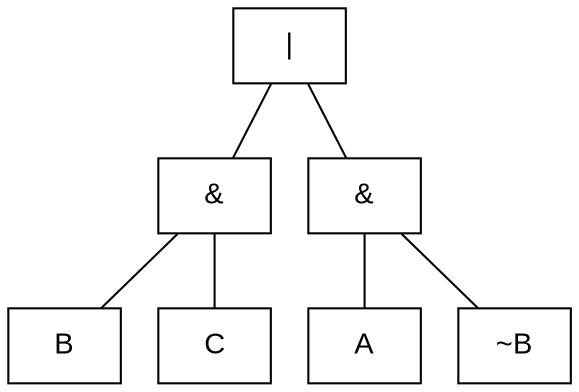 graph logic {
  node [ fontname = "Arial" shape=box ]
  node1 [label = "|"]
  node1 -- node2
  node1 -- node3
  node1 [label = "|"]
  node2 -- node4
  node2 -- node5
  node2 [label = "&"]
  node4 [label = "B"]
  node5 [label = "C"]
  node3 -- node6
  node3 -- node7
  node3 [label = "&"]
  node6 [label = "A"]
  node7 [label = "~B"]

}
